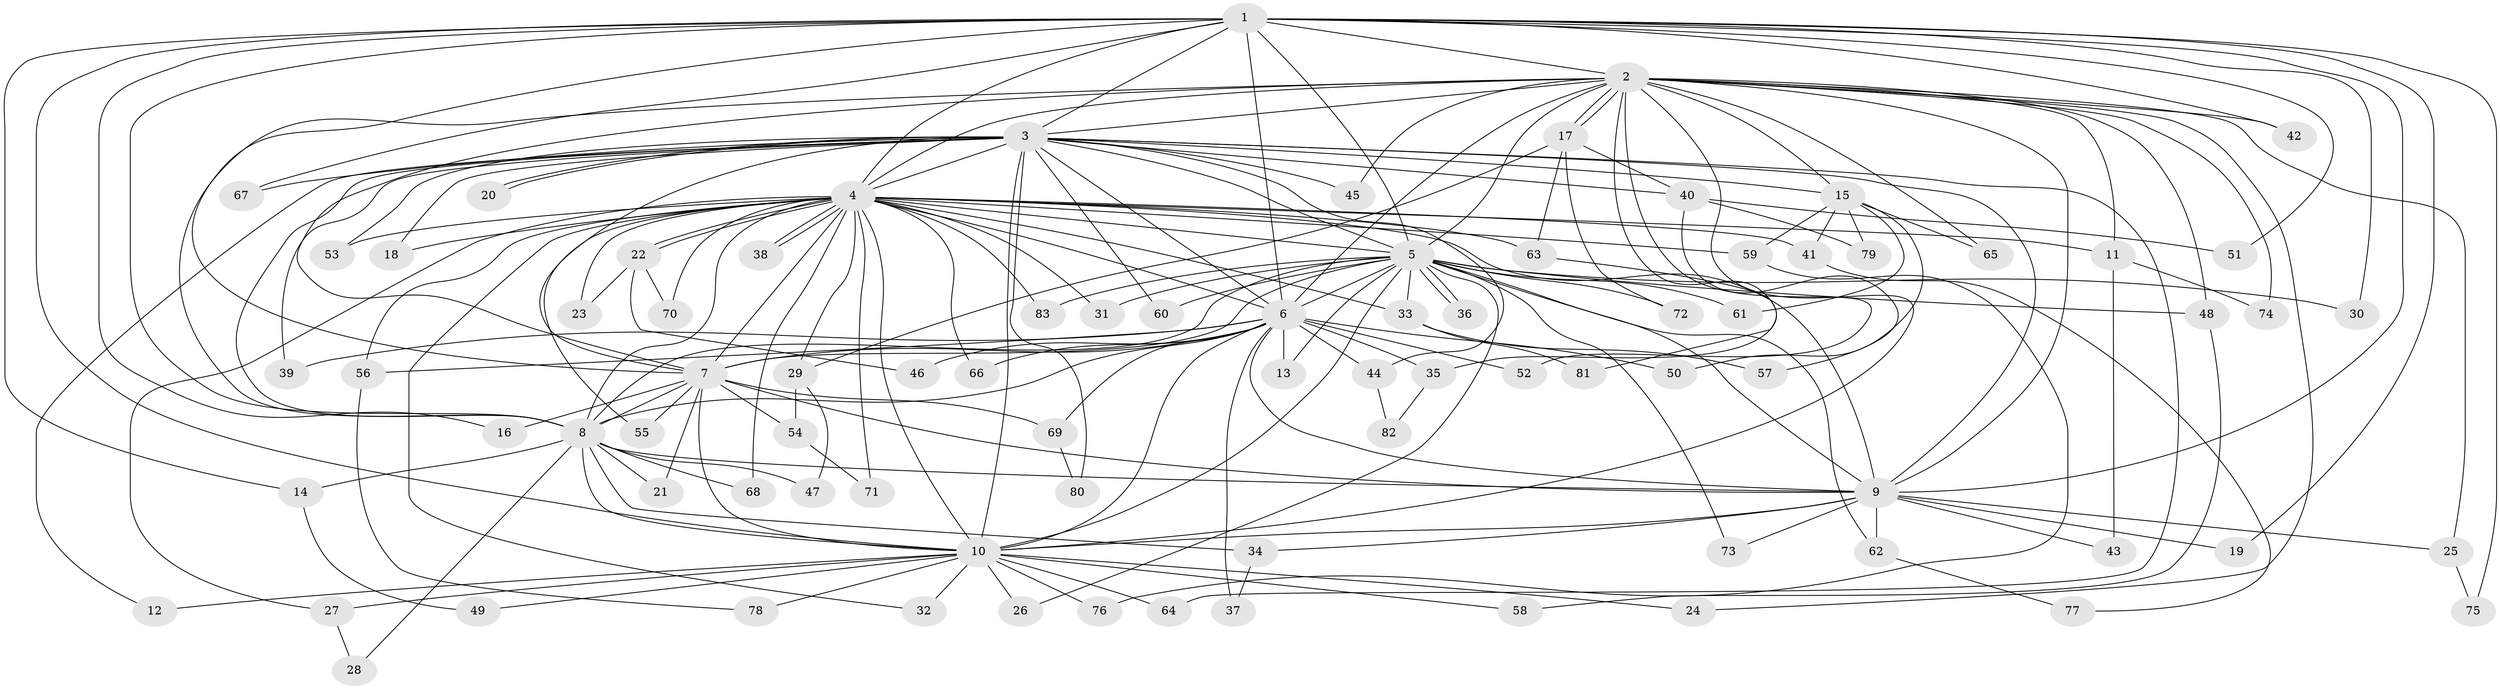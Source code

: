 // coarse degree distribution, {1: 0.36585365853658536, 2: 0.4634146341463415, 21: 0.024390243902439025, 22: 0.024390243902439025, 3: 0.07317073170731707, 6: 0.024390243902439025, 17: 0.024390243902439025}
// Generated by graph-tools (version 1.1) at 2025/48/03/04/25 21:48:35]
// undirected, 83 vertices, 191 edges
graph export_dot {
graph [start="1"]
  node [color=gray90,style=filled];
  1;
  2;
  3;
  4;
  5;
  6;
  7;
  8;
  9;
  10;
  11;
  12;
  13;
  14;
  15;
  16;
  17;
  18;
  19;
  20;
  21;
  22;
  23;
  24;
  25;
  26;
  27;
  28;
  29;
  30;
  31;
  32;
  33;
  34;
  35;
  36;
  37;
  38;
  39;
  40;
  41;
  42;
  43;
  44;
  45;
  46;
  47;
  48;
  49;
  50;
  51;
  52;
  53;
  54;
  55;
  56;
  57;
  58;
  59;
  60;
  61;
  62;
  63;
  64;
  65;
  66;
  67;
  68;
  69;
  70;
  71;
  72;
  73;
  74;
  75;
  76;
  77;
  78;
  79;
  80;
  81;
  82;
  83;
  1 -- 2;
  1 -- 3;
  1 -- 4;
  1 -- 5;
  1 -- 6;
  1 -- 7;
  1 -- 8;
  1 -- 9;
  1 -- 10;
  1 -- 14;
  1 -- 16;
  1 -- 19;
  1 -- 30;
  1 -- 42;
  1 -- 51;
  1 -- 67;
  1 -- 75;
  2 -- 3;
  2 -- 4;
  2 -- 5;
  2 -- 6;
  2 -- 7;
  2 -- 8;
  2 -- 9;
  2 -- 10;
  2 -- 11;
  2 -- 15;
  2 -- 17;
  2 -- 17;
  2 -- 24;
  2 -- 25;
  2 -- 35;
  2 -- 42;
  2 -- 45;
  2 -- 48;
  2 -- 52;
  2 -- 65;
  2 -- 74;
  3 -- 4;
  3 -- 5;
  3 -- 6;
  3 -- 7;
  3 -- 8;
  3 -- 9;
  3 -- 10;
  3 -- 12;
  3 -- 15;
  3 -- 18;
  3 -- 20;
  3 -- 20;
  3 -- 39;
  3 -- 40;
  3 -- 44;
  3 -- 45;
  3 -- 53;
  3 -- 60;
  3 -- 64;
  3 -- 67;
  3 -- 80;
  4 -- 5;
  4 -- 6;
  4 -- 7;
  4 -- 8;
  4 -- 9;
  4 -- 10;
  4 -- 11;
  4 -- 18;
  4 -- 22;
  4 -- 22;
  4 -- 23;
  4 -- 27;
  4 -- 29;
  4 -- 31;
  4 -- 32;
  4 -- 33;
  4 -- 38;
  4 -- 38;
  4 -- 41;
  4 -- 53;
  4 -- 55;
  4 -- 56;
  4 -- 59;
  4 -- 63;
  4 -- 66;
  4 -- 68;
  4 -- 70;
  4 -- 71;
  4 -- 83;
  5 -- 6;
  5 -- 7;
  5 -- 8;
  5 -- 9;
  5 -- 10;
  5 -- 13;
  5 -- 26;
  5 -- 30;
  5 -- 31;
  5 -- 33;
  5 -- 36;
  5 -- 36;
  5 -- 48;
  5 -- 60;
  5 -- 61;
  5 -- 62;
  5 -- 72;
  5 -- 73;
  5 -- 83;
  6 -- 7;
  6 -- 8;
  6 -- 9;
  6 -- 10;
  6 -- 13;
  6 -- 35;
  6 -- 37;
  6 -- 39;
  6 -- 44;
  6 -- 46;
  6 -- 50;
  6 -- 52;
  6 -- 56;
  6 -- 66;
  6 -- 69;
  7 -- 8;
  7 -- 9;
  7 -- 10;
  7 -- 16;
  7 -- 21;
  7 -- 54;
  7 -- 55;
  7 -- 69;
  8 -- 9;
  8 -- 10;
  8 -- 14;
  8 -- 21;
  8 -- 28;
  8 -- 34;
  8 -- 47;
  8 -- 68;
  9 -- 10;
  9 -- 19;
  9 -- 25;
  9 -- 34;
  9 -- 43;
  9 -- 62;
  9 -- 73;
  10 -- 12;
  10 -- 24;
  10 -- 26;
  10 -- 27;
  10 -- 32;
  10 -- 49;
  10 -- 58;
  10 -- 64;
  10 -- 76;
  10 -- 78;
  11 -- 43;
  11 -- 74;
  14 -- 49;
  15 -- 41;
  15 -- 50;
  15 -- 59;
  15 -- 61;
  15 -- 65;
  15 -- 79;
  17 -- 29;
  17 -- 40;
  17 -- 63;
  17 -- 72;
  22 -- 23;
  22 -- 46;
  22 -- 70;
  25 -- 75;
  27 -- 28;
  29 -- 47;
  29 -- 54;
  33 -- 57;
  33 -- 81;
  34 -- 37;
  35 -- 82;
  40 -- 51;
  40 -- 57;
  40 -- 79;
  41 -- 77;
  44 -- 82;
  48 -- 58;
  54 -- 71;
  56 -- 78;
  59 -- 76;
  62 -- 77;
  63 -- 81;
  69 -- 80;
}
